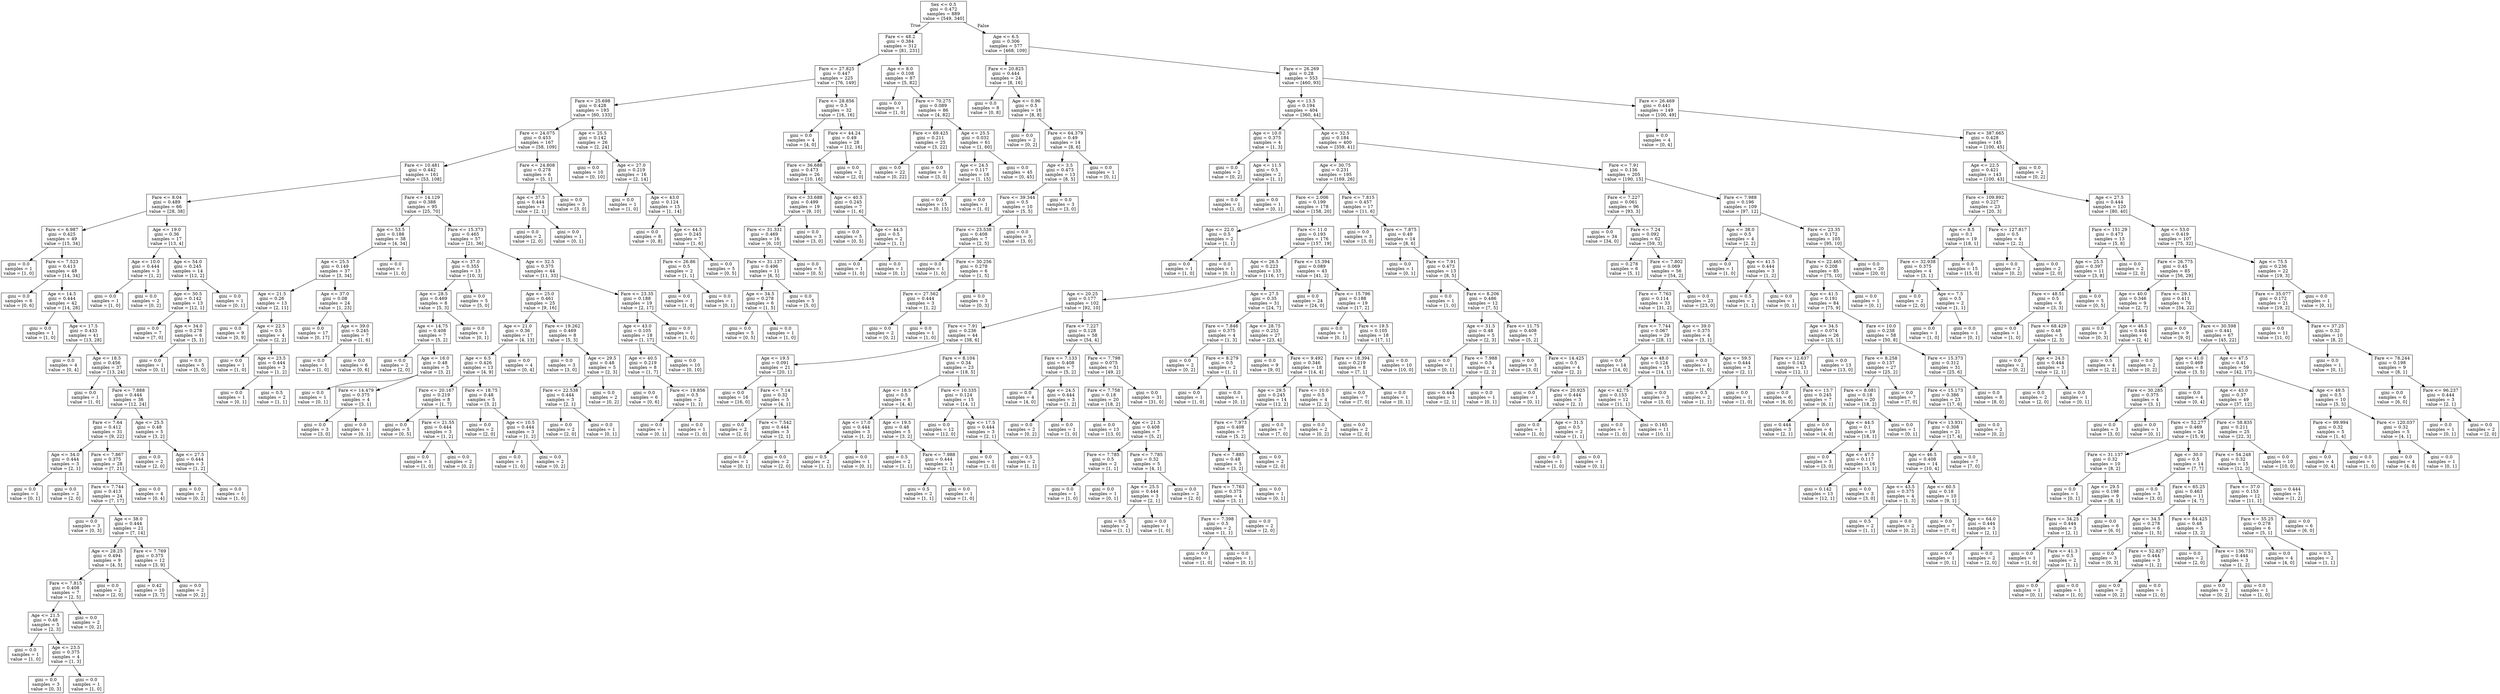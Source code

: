 digraph Tree {
node [shape=box] ;
0 [label="Sex <= 0.5\ngini = 0.472\nsamples = 889\nvalue = [549, 340]"] ;
1 [label="Fare <= 48.2\ngini = 0.384\nsamples = 312\nvalue = [81, 231]"] ;
0 -> 1 [labeldistance=2.5, labelangle=45, headlabel="True"] ;
2 [label="Fare <= 27.825\ngini = 0.447\nsamples = 225\nvalue = [76, 149]"] ;
1 -> 2 ;
3 [label="Fare <= 25.698\ngini = 0.428\nsamples = 193\nvalue = [60, 133]"] ;
2 -> 3 ;
4 [label="Fare <= 24.075\ngini = 0.453\nsamples = 167\nvalue = [58, 109]"] ;
3 -> 4 ;
5 [label="Fare <= 10.481\ngini = 0.442\nsamples = 161\nvalue = [53, 108]"] ;
4 -> 5 ;
6 [label="Fare <= 8.04\ngini = 0.489\nsamples = 66\nvalue = [28, 38]"] ;
5 -> 6 ;
7 [label="Fare <= 6.987\ngini = 0.425\nsamples = 49\nvalue = [15, 34]"] ;
6 -> 7 ;
8 [label="gini = 0.0\nsamples = 1\nvalue = [1, 0]"] ;
7 -> 8 ;
9 [label="Fare <= 7.523\ngini = 0.413\nsamples = 48\nvalue = [14, 34]"] ;
7 -> 9 ;
10 [label="gini = 0.0\nsamples = 6\nvalue = [0, 6]"] ;
9 -> 10 ;
11 [label="Age <= 14.5\ngini = 0.444\nsamples = 42\nvalue = [14, 28]"] ;
9 -> 11 ;
12 [label="gini = 0.0\nsamples = 1\nvalue = [1, 0]"] ;
11 -> 12 ;
13 [label="Age <= 17.5\ngini = 0.433\nsamples = 41\nvalue = [13, 28]"] ;
11 -> 13 ;
14 [label="gini = 0.0\nsamples = 4\nvalue = [0, 4]"] ;
13 -> 14 ;
15 [label="Age <= 18.5\ngini = 0.456\nsamples = 37\nvalue = [13, 24]"] ;
13 -> 15 ;
16 [label="gini = 0.0\nsamples = 1\nvalue = [1, 0]"] ;
15 -> 16 ;
17 [label="Fare <= 7.888\ngini = 0.444\nsamples = 36\nvalue = [12, 24]"] ;
15 -> 17 ;
18 [label="Fare <= 7.64\ngini = 0.412\nsamples = 31\nvalue = [9, 22]"] ;
17 -> 18 ;
19 [label="Age <= 34.0\ngini = 0.444\nsamples = 3\nvalue = [2, 1]"] ;
18 -> 19 ;
20 [label="gini = 0.0\nsamples = 1\nvalue = [0, 1]"] ;
19 -> 20 ;
21 [label="gini = 0.0\nsamples = 2\nvalue = [2, 0]"] ;
19 -> 21 ;
22 [label="Fare <= 7.867\ngini = 0.375\nsamples = 28\nvalue = [7, 21]"] ;
18 -> 22 ;
23 [label="Fare <= 7.744\ngini = 0.413\nsamples = 24\nvalue = [7, 17]"] ;
22 -> 23 ;
24 [label="gini = 0.0\nsamples = 3\nvalue = [0, 3]"] ;
23 -> 24 ;
25 [label="Age <= 38.0\ngini = 0.444\nsamples = 21\nvalue = [7, 14]"] ;
23 -> 25 ;
26 [label="Age <= 28.25\ngini = 0.494\nsamples = 9\nvalue = [4, 5]"] ;
25 -> 26 ;
27 [label="Fare <= 7.815\ngini = 0.408\nsamples = 7\nvalue = [2, 5]"] ;
26 -> 27 ;
28 [label="Age <= 21.5\ngini = 0.48\nsamples = 5\nvalue = [2, 3]"] ;
27 -> 28 ;
29 [label="gini = 0.0\nsamples = 1\nvalue = [1, 0]"] ;
28 -> 29 ;
30 [label="Age <= 23.5\ngini = 0.375\nsamples = 4\nvalue = [1, 3]"] ;
28 -> 30 ;
31 [label="gini = 0.0\nsamples = 3\nvalue = [0, 3]"] ;
30 -> 31 ;
32 [label="gini = 0.0\nsamples = 1\nvalue = [1, 0]"] ;
30 -> 32 ;
33 [label="gini = 0.0\nsamples = 2\nvalue = [0, 2]"] ;
27 -> 33 ;
34 [label="gini = 0.0\nsamples = 2\nvalue = [2, 0]"] ;
26 -> 34 ;
35 [label="Fare <= 7.769\ngini = 0.375\nsamples = 12\nvalue = [3, 9]"] ;
25 -> 35 ;
36 [label="gini = 0.42\nsamples = 10\nvalue = [3, 7]"] ;
35 -> 36 ;
37 [label="gini = 0.0\nsamples = 2\nvalue = [0, 2]"] ;
35 -> 37 ;
38 [label="gini = 0.0\nsamples = 4\nvalue = [0, 4]"] ;
22 -> 38 ;
39 [label="Age <= 25.5\ngini = 0.48\nsamples = 5\nvalue = [3, 2]"] ;
17 -> 39 ;
40 [label="gini = 0.0\nsamples = 2\nvalue = [2, 0]"] ;
39 -> 40 ;
41 [label="Age <= 27.5\ngini = 0.444\nsamples = 3\nvalue = [1, 2]"] ;
39 -> 41 ;
42 [label="gini = 0.0\nsamples = 2\nvalue = [0, 2]"] ;
41 -> 42 ;
43 [label="gini = 0.0\nsamples = 1\nvalue = [1, 0]"] ;
41 -> 43 ;
44 [label="Age <= 19.0\ngini = 0.36\nsamples = 17\nvalue = [13, 4]"] ;
6 -> 44 ;
45 [label="Age <= 10.0\ngini = 0.444\nsamples = 3\nvalue = [1, 2]"] ;
44 -> 45 ;
46 [label="gini = 0.0\nsamples = 1\nvalue = [1, 0]"] ;
45 -> 46 ;
47 [label="gini = 0.0\nsamples = 2\nvalue = [0, 2]"] ;
45 -> 47 ;
48 [label="Age <= 54.0\ngini = 0.245\nsamples = 14\nvalue = [12, 2]"] ;
44 -> 48 ;
49 [label="Age <= 30.5\ngini = 0.142\nsamples = 13\nvalue = [12, 1]"] ;
48 -> 49 ;
50 [label="gini = 0.0\nsamples = 7\nvalue = [7, 0]"] ;
49 -> 50 ;
51 [label="Age <= 34.0\ngini = 0.278\nsamples = 6\nvalue = [5, 1]"] ;
49 -> 51 ;
52 [label="gini = 0.0\nsamples = 1\nvalue = [0, 1]"] ;
51 -> 52 ;
53 [label="gini = 0.0\nsamples = 5\nvalue = [5, 0]"] ;
51 -> 53 ;
54 [label="gini = 0.0\nsamples = 1\nvalue = [0, 1]"] ;
48 -> 54 ;
55 [label="Fare <= 14.129\ngini = 0.388\nsamples = 95\nvalue = [25, 70]"] ;
5 -> 55 ;
56 [label="Age <= 53.5\ngini = 0.188\nsamples = 38\nvalue = [4, 34]"] ;
55 -> 56 ;
57 [label="Age <= 25.5\ngini = 0.149\nsamples = 37\nvalue = [3, 34]"] ;
56 -> 57 ;
58 [label="Age <= 21.5\ngini = 0.26\nsamples = 13\nvalue = [2, 11]"] ;
57 -> 58 ;
59 [label="gini = 0.0\nsamples = 9\nvalue = [0, 9]"] ;
58 -> 59 ;
60 [label="Age <= 22.5\ngini = 0.5\nsamples = 4\nvalue = [2, 2]"] ;
58 -> 60 ;
61 [label="gini = 0.0\nsamples = 1\nvalue = [1, 0]"] ;
60 -> 61 ;
62 [label="Age <= 23.5\ngini = 0.444\nsamples = 3\nvalue = [1, 2]"] ;
60 -> 62 ;
63 [label="gini = 0.0\nsamples = 1\nvalue = [0, 1]"] ;
62 -> 63 ;
64 [label="gini = 0.5\nsamples = 2\nvalue = [1, 1]"] ;
62 -> 64 ;
65 [label="Age <= 37.0\ngini = 0.08\nsamples = 24\nvalue = [1, 23]"] ;
57 -> 65 ;
66 [label="gini = 0.0\nsamples = 17\nvalue = [0, 17]"] ;
65 -> 66 ;
67 [label="Age <= 39.0\ngini = 0.245\nsamples = 7\nvalue = [1, 6]"] ;
65 -> 67 ;
68 [label="gini = 0.0\nsamples = 1\nvalue = [1, 0]"] ;
67 -> 68 ;
69 [label="gini = 0.0\nsamples = 6\nvalue = [0, 6]"] ;
67 -> 69 ;
70 [label="gini = 0.0\nsamples = 1\nvalue = [1, 0]"] ;
56 -> 70 ;
71 [label="Fare <= 15.373\ngini = 0.465\nsamples = 57\nvalue = [21, 36]"] ;
55 -> 71 ;
72 [label="Age <= 37.0\ngini = 0.355\nsamples = 13\nvalue = [10, 3]"] ;
71 -> 72 ;
73 [label="Age <= 28.5\ngini = 0.469\nsamples = 8\nvalue = [5, 3]"] ;
72 -> 73 ;
74 [label="Age <= 14.75\ngini = 0.408\nsamples = 7\nvalue = [5, 2]"] ;
73 -> 74 ;
75 [label="gini = 0.0\nsamples = 2\nvalue = [2, 0]"] ;
74 -> 75 ;
76 [label="Age <= 16.0\ngini = 0.48\nsamples = 5\nvalue = [3, 2]"] ;
74 -> 76 ;
77 [label="gini = 0.0\nsamples = 1\nvalue = [0, 1]"] ;
76 -> 77 ;
78 [label="Fare <= 14.479\ngini = 0.375\nsamples = 4\nvalue = [3, 1]"] ;
76 -> 78 ;
79 [label="gini = 0.0\nsamples = 3\nvalue = [3, 0]"] ;
78 -> 79 ;
80 [label="gini = 0.0\nsamples = 1\nvalue = [0, 1]"] ;
78 -> 80 ;
81 [label="gini = 0.0\nsamples = 1\nvalue = [0, 1]"] ;
73 -> 81 ;
82 [label="gini = 0.0\nsamples = 5\nvalue = [5, 0]"] ;
72 -> 82 ;
83 [label="Age <= 32.5\ngini = 0.375\nsamples = 44\nvalue = [11, 33]"] ;
71 -> 83 ;
84 [label="Age <= 25.0\ngini = 0.461\nsamples = 25\nvalue = [9, 16]"] ;
83 -> 84 ;
85 [label="Age <= 21.0\ngini = 0.36\nsamples = 17\nvalue = [4, 13]"] ;
84 -> 85 ;
86 [label="Age <= 6.5\ngini = 0.426\nsamples = 13\nvalue = [4, 9]"] ;
85 -> 86 ;
87 [label="Fare <= 20.167\ngini = 0.219\nsamples = 8\nvalue = [1, 7]"] ;
86 -> 87 ;
88 [label="gini = 0.0\nsamples = 5\nvalue = [0, 5]"] ;
87 -> 88 ;
89 [label="Fare <= 21.55\ngini = 0.444\nsamples = 3\nvalue = [1, 2]"] ;
87 -> 89 ;
90 [label="gini = 0.0\nsamples = 1\nvalue = [1, 0]"] ;
89 -> 90 ;
91 [label="gini = 0.0\nsamples = 2\nvalue = [0, 2]"] ;
89 -> 91 ;
92 [label="Fare <= 18.75\ngini = 0.48\nsamples = 5\nvalue = [3, 2]"] ;
86 -> 92 ;
93 [label="gini = 0.0\nsamples = 2\nvalue = [2, 0]"] ;
92 -> 93 ;
94 [label="Age <= 10.5\ngini = 0.444\nsamples = 3\nvalue = [1, 2]"] ;
92 -> 94 ;
95 [label="gini = 0.0\nsamples = 1\nvalue = [1, 0]"] ;
94 -> 95 ;
96 [label="gini = 0.0\nsamples = 2\nvalue = [0, 2]"] ;
94 -> 96 ;
97 [label="gini = 0.0\nsamples = 4\nvalue = [0, 4]"] ;
85 -> 97 ;
98 [label="Fare <= 19.262\ngini = 0.469\nsamples = 8\nvalue = [5, 3]"] ;
84 -> 98 ;
99 [label="gini = 0.0\nsamples = 3\nvalue = [3, 0]"] ;
98 -> 99 ;
100 [label="Age <= 29.5\ngini = 0.48\nsamples = 5\nvalue = [2, 3]"] ;
98 -> 100 ;
101 [label="Fare <= 22.538\ngini = 0.444\nsamples = 3\nvalue = [2, 1]"] ;
100 -> 101 ;
102 [label="gini = 0.0\nsamples = 2\nvalue = [2, 0]"] ;
101 -> 102 ;
103 [label="gini = 0.0\nsamples = 1\nvalue = [0, 1]"] ;
101 -> 103 ;
104 [label="gini = 0.0\nsamples = 2\nvalue = [0, 2]"] ;
100 -> 104 ;
105 [label="Fare <= 23.35\ngini = 0.188\nsamples = 19\nvalue = [2, 17]"] ;
83 -> 105 ;
106 [label="Age <= 43.0\ngini = 0.105\nsamples = 18\nvalue = [1, 17]"] ;
105 -> 106 ;
107 [label="Age <= 40.5\ngini = 0.219\nsamples = 8\nvalue = [1, 7]"] ;
106 -> 107 ;
108 [label="gini = 0.0\nsamples = 6\nvalue = [0, 6]"] ;
107 -> 108 ;
109 [label="Fare <= 19.856\ngini = 0.5\nsamples = 2\nvalue = [1, 1]"] ;
107 -> 109 ;
110 [label="gini = 0.0\nsamples = 1\nvalue = [0, 1]"] ;
109 -> 110 ;
111 [label="gini = 0.0\nsamples = 1\nvalue = [1, 0]"] ;
109 -> 111 ;
112 [label="gini = 0.0\nsamples = 10\nvalue = [0, 10]"] ;
106 -> 112 ;
113 [label="gini = 0.0\nsamples = 1\nvalue = [1, 0]"] ;
105 -> 113 ;
114 [label="Fare <= 24.808\ngini = 0.278\nsamples = 6\nvalue = [5, 1]"] ;
4 -> 114 ;
115 [label="Age <= 37.5\ngini = 0.444\nsamples = 3\nvalue = [2, 1]"] ;
114 -> 115 ;
116 [label="gini = 0.0\nsamples = 2\nvalue = [2, 0]"] ;
115 -> 116 ;
117 [label="gini = 0.0\nsamples = 1\nvalue = [0, 1]"] ;
115 -> 117 ;
118 [label="gini = 0.0\nsamples = 3\nvalue = [3, 0]"] ;
114 -> 118 ;
119 [label="Age <= 25.5\ngini = 0.142\nsamples = 26\nvalue = [2, 24]"] ;
3 -> 119 ;
120 [label="gini = 0.0\nsamples = 10\nvalue = [0, 10]"] ;
119 -> 120 ;
121 [label="Age <= 27.0\ngini = 0.219\nsamples = 16\nvalue = [2, 14]"] ;
119 -> 121 ;
122 [label="gini = 0.0\nsamples = 1\nvalue = [1, 0]"] ;
121 -> 122 ;
123 [label="Age <= 43.0\ngini = 0.124\nsamples = 15\nvalue = [1, 14]"] ;
121 -> 123 ;
124 [label="gini = 0.0\nsamples = 8\nvalue = [0, 8]"] ;
123 -> 124 ;
125 [label="Age <= 44.5\ngini = 0.245\nsamples = 7\nvalue = [1, 6]"] ;
123 -> 125 ;
126 [label="Fare <= 26.86\ngini = 0.5\nsamples = 2\nvalue = [1, 1]"] ;
125 -> 126 ;
127 [label="gini = 0.0\nsamples = 1\nvalue = [1, 0]"] ;
126 -> 127 ;
128 [label="gini = 0.0\nsamples = 1\nvalue = [0, 1]"] ;
126 -> 128 ;
129 [label="gini = 0.0\nsamples = 5\nvalue = [0, 5]"] ;
125 -> 129 ;
130 [label="Fare <= 28.856\ngini = 0.5\nsamples = 32\nvalue = [16, 16]"] ;
2 -> 130 ;
131 [label="gini = 0.0\nsamples = 4\nvalue = [4, 0]"] ;
130 -> 131 ;
132 [label="Fare <= 44.24\ngini = 0.49\nsamples = 28\nvalue = [12, 16]"] ;
130 -> 132 ;
133 [label="Fare <= 36.688\ngini = 0.473\nsamples = 26\nvalue = [10, 16]"] ;
132 -> 133 ;
134 [label="Fare <= 33.688\ngini = 0.499\nsamples = 19\nvalue = [9, 10]"] ;
133 -> 134 ;
135 [label="Fare <= 31.331\ngini = 0.469\nsamples = 16\nvalue = [6, 10]"] ;
134 -> 135 ;
136 [label="Fare <= 31.137\ngini = 0.496\nsamples = 11\nvalue = [6, 5]"] ;
135 -> 136 ;
137 [label="Age <= 34.5\ngini = 0.278\nsamples = 6\nvalue = [1, 5]"] ;
136 -> 137 ;
138 [label="gini = 0.0\nsamples = 5\nvalue = [0, 5]"] ;
137 -> 138 ;
139 [label="gini = 0.0\nsamples = 1\nvalue = [1, 0]"] ;
137 -> 139 ;
140 [label="gini = 0.0\nsamples = 5\nvalue = [5, 0]"] ;
136 -> 140 ;
141 [label="gini = 0.0\nsamples = 5\nvalue = [0, 5]"] ;
135 -> 141 ;
142 [label="gini = 0.0\nsamples = 3\nvalue = [3, 0]"] ;
134 -> 142 ;
143 [label="Age <= 40.5\ngini = 0.245\nsamples = 7\nvalue = [1, 6]"] ;
133 -> 143 ;
144 [label="gini = 0.0\nsamples = 5\nvalue = [0, 5]"] ;
143 -> 144 ;
145 [label="Age <= 44.5\ngini = 0.5\nsamples = 2\nvalue = [1, 1]"] ;
143 -> 145 ;
146 [label="gini = 0.0\nsamples = 1\nvalue = [1, 0]"] ;
145 -> 146 ;
147 [label="gini = 0.0\nsamples = 1\nvalue = [0, 1]"] ;
145 -> 147 ;
148 [label="gini = 0.0\nsamples = 2\nvalue = [2, 0]"] ;
132 -> 148 ;
149 [label="Age <= 8.0\ngini = 0.108\nsamples = 87\nvalue = [5, 82]"] ;
1 -> 149 ;
150 [label="gini = 0.0\nsamples = 1\nvalue = [1, 0]"] ;
149 -> 150 ;
151 [label="Fare <= 70.275\ngini = 0.089\nsamples = 86\nvalue = [4, 82]"] ;
149 -> 151 ;
152 [label="Fare <= 69.425\ngini = 0.211\nsamples = 25\nvalue = [3, 22]"] ;
151 -> 152 ;
153 [label="gini = 0.0\nsamples = 22\nvalue = [0, 22]"] ;
152 -> 153 ;
154 [label="gini = 0.0\nsamples = 3\nvalue = [3, 0]"] ;
152 -> 154 ;
155 [label="Age <= 25.5\ngini = 0.032\nsamples = 61\nvalue = [1, 60]"] ;
151 -> 155 ;
156 [label="Age <= 24.5\ngini = 0.117\nsamples = 16\nvalue = [1, 15]"] ;
155 -> 156 ;
157 [label="gini = 0.0\nsamples = 15\nvalue = [0, 15]"] ;
156 -> 157 ;
158 [label="gini = 0.0\nsamples = 1\nvalue = [1, 0]"] ;
156 -> 158 ;
159 [label="gini = 0.0\nsamples = 45\nvalue = [0, 45]"] ;
155 -> 159 ;
160 [label="Age <= 6.5\ngini = 0.306\nsamples = 577\nvalue = [468, 109]"] ;
0 -> 160 [labeldistance=2.5, labelangle=-45, headlabel="False"] ;
161 [label="Fare <= 20.825\ngini = 0.444\nsamples = 24\nvalue = [8, 16]"] ;
160 -> 161 ;
162 [label="gini = 0.0\nsamples = 8\nvalue = [0, 8]"] ;
161 -> 162 ;
163 [label="Age <= 0.96\ngini = 0.5\nsamples = 16\nvalue = [8, 8]"] ;
161 -> 163 ;
164 [label="gini = 0.0\nsamples = 2\nvalue = [0, 2]"] ;
163 -> 164 ;
165 [label="Fare <= 64.379\ngini = 0.49\nsamples = 14\nvalue = [8, 6]"] ;
163 -> 165 ;
166 [label="Age <= 3.5\ngini = 0.473\nsamples = 13\nvalue = [8, 5]"] ;
165 -> 166 ;
167 [label="Fare <= 39.344\ngini = 0.5\nsamples = 10\nvalue = [5, 5]"] ;
166 -> 167 ;
168 [label="Fare <= 23.538\ngini = 0.408\nsamples = 7\nvalue = [2, 5]"] ;
167 -> 168 ;
169 [label="gini = 0.0\nsamples = 1\nvalue = [1, 0]"] ;
168 -> 169 ;
170 [label="Fare <= 30.256\ngini = 0.278\nsamples = 6\nvalue = [1, 5]"] ;
168 -> 170 ;
171 [label="Fare <= 27.562\ngini = 0.444\nsamples = 3\nvalue = [1, 2]"] ;
170 -> 171 ;
172 [label="gini = 0.0\nsamples = 2\nvalue = [0, 2]"] ;
171 -> 172 ;
173 [label="gini = 0.0\nsamples = 1\nvalue = [1, 0]"] ;
171 -> 173 ;
174 [label="gini = 0.0\nsamples = 3\nvalue = [0, 3]"] ;
170 -> 174 ;
175 [label="gini = 0.0\nsamples = 3\nvalue = [3, 0]"] ;
167 -> 175 ;
176 [label="gini = 0.0\nsamples = 3\nvalue = [3, 0]"] ;
166 -> 176 ;
177 [label="gini = 0.0\nsamples = 1\nvalue = [0, 1]"] ;
165 -> 177 ;
178 [label="Fare <= 26.269\ngini = 0.28\nsamples = 553\nvalue = [460, 93]"] ;
160 -> 178 ;
179 [label="Age <= 13.5\ngini = 0.194\nsamples = 404\nvalue = [360, 44]"] ;
178 -> 179 ;
180 [label="Age <= 10.0\ngini = 0.375\nsamples = 4\nvalue = [1, 3]"] ;
179 -> 180 ;
181 [label="gini = 0.0\nsamples = 2\nvalue = [0, 2]"] ;
180 -> 181 ;
182 [label="Age <= 11.5\ngini = 0.5\nsamples = 2\nvalue = [1, 1]"] ;
180 -> 182 ;
183 [label="gini = 0.0\nsamples = 1\nvalue = [1, 0]"] ;
182 -> 183 ;
184 [label="gini = 0.0\nsamples = 1\nvalue = [0, 1]"] ;
182 -> 184 ;
185 [label="Age <= 32.5\ngini = 0.184\nsamples = 400\nvalue = [359, 41]"] ;
179 -> 185 ;
186 [label="Age <= 30.75\ngini = 0.231\nsamples = 195\nvalue = [169, 26]"] ;
185 -> 186 ;
187 [label="Fare <= 2.006\ngini = 0.199\nsamples = 178\nvalue = [158, 20]"] ;
186 -> 187 ;
188 [label="Age <= 22.0\ngini = 0.5\nsamples = 2\nvalue = [1, 1]"] ;
187 -> 188 ;
189 [label="gini = 0.0\nsamples = 1\nvalue = [1, 0]"] ;
188 -> 189 ;
190 [label="gini = 0.0\nsamples = 1\nvalue = [0, 1]"] ;
188 -> 190 ;
191 [label="Fare <= 11.0\ngini = 0.193\nsamples = 176\nvalue = [157, 19]"] ;
187 -> 191 ;
192 [label="Age <= 26.5\ngini = 0.223\nsamples = 133\nvalue = [116, 17]"] ;
191 -> 192 ;
193 [label="Age <= 20.25\ngini = 0.177\nsamples = 102\nvalue = [92, 10]"] ;
192 -> 193 ;
194 [label="Fare <= 7.91\ngini = 0.236\nsamples = 44\nvalue = [38, 6]"] ;
193 -> 194 ;
195 [label="Age <= 19.5\ngini = 0.091\nsamples = 21\nvalue = [20, 1]"] ;
194 -> 195 ;
196 [label="gini = 0.0\nsamples = 16\nvalue = [16, 0]"] ;
195 -> 196 ;
197 [label="Fare <= 7.14\ngini = 0.32\nsamples = 5\nvalue = [4, 1]"] ;
195 -> 197 ;
198 [label="gini = 0.0\nsamples = 2\nvalue = [2, 0]"] ;
197 -> 198 ;
199 [label="Fare <= 7.542\ngini = 0.444\nsamples = 3\nvalue = [2, 1]"] ;
197 -> 199 ;
200 [label="gini = 0.0\nsamples = 1\nvalue = [0, 1]"] ;
199 -> 200 ;
201 [label="gini = 0.0\nsamples = 2\nvalue = [2, 0]"] ;
199 -> 201 ;
202 [label="Fare <= 8.104\ngini = 0.34\nsamples = 23\nvalue = [18, 5]"] ;
194 -> 202 ;
203 [label="Age <= 18.5\ngini = 0.5\nsamples = 8\nvalue = [4, 4]"] ;
202 -> 203 ;
204 [label="Age <= 17.0\ngini = 0.444\nsamples = 3\nvalue = [1, 2]"] ;
203 -> 204 ;
205 [label="gini = 0.5\nsamples = 2\nvalue = [1, 1]"] ;
204 -> 205 ;
206 [label="gini = 0.0\nsamples = 1\nvalue = [0, 1]"] ;
204 -> 206 ;
207 [label="Age <= 19.5\ngini = 0.48\nsamples = 5\nvalue = [3, 2]"] ;
203 -> 207 ;
208 [label="gini = 0.5\nsamples = 2\nvalue = [1, 1]"] ;
207 -> 208 ;
209 [label="Fare <= 7.988\ngini = 0.444\nsamples = 3\nvalue = [2, 1]"] ;
207 -> 209 ;
210 [label="gini = 0.5\nsamples = 2\nvalue = [1, 1]"] ;
209 -> 210 ;
211 [label="gini = 0.0\nsamples = 1\nvalue = [1, 0]"] ;
209 -> 211 ;
212 [label="Fare <= 10.335\ngini = 0.124\nsamples = 15\nvalue = [14, 1]"] ;
202 -> 212 ;
213 [label="gini = 0.0\nsamples = 12\nvalue = [12, 0]"] ;
212 -> 213 ;
214 [label="Age <= 17.5\ngini = 0.444\nsamples = 3\nvalue = [2, 1]"] ;
212 -> 214 ;
215 [label="gini = 0.0\nsamples = 1\nvalue = [1, 0]"] ;
214 -> 215 ;
216 [label="gini = 0.5\nsamples = 2\nvalue = [1, 1]"] ;
214 -> 216 ;
217 [label="Fare <= 7.227\ngini = 0.128\nsamples = 58\nvalue = [54, 4]"] ;
193 -> 217 ;
218 [label="Fare <= 7.133\ngini = 0.408\nsamples = 7\nvalue = [5, 2]"] ;
217 -> 218 ;
219 [label="gini = 0.0\nsamples = 4\nvalue = [4, 0]"] ;
218 -> 219 ;
220 [label="Age <= 24.5\ngini = 0.444\nsamples = 3\nvalue = [1, 2]"] ;
218 -> 220 ;
221 [label="gini = 0.0\nsamples = 2\nvalue = [0, 2]"] ;
220 -> 221 ;
222 [label="gini = 0.0\nsamples = 1\nvalue = [1, 0]"] ;
220 -> 222 ;
223 [label="Fare <= 7.798\ngini = 0.075\nsamples = 51\nvalue = [49, 2]"] ;
217 -> 223 ;
224 [label="Fare <= 7.758\ngini = 0.18\nsamples = 20\nvalue = [18, 2]"] ;
223 -> 224 ;
225 [label="gini = 0.0\nsamples = 13\nvalue = [13, 0]"] ;
224 -> 225 ;
226 [label="Age <= 21.5\ngini = 0.408\nsamples = 7\nvalue = [5, 2]"] ;
224 -> 226 ;
227 [label="Fare <= 7.785\ngini = 0.5\nsamples = 2\nvalue = [1, 1]"] ;
226 -> 227 ;
228 [label="gini = 0.0\nsamples = 1\nvalue = [1, 0]"] ;
227 -> 228 ;
229 [label="gini = 0.0\nsamples = 1\nvalue = [0, 1]"] ;
227 -> 229 ;
230 [label="Fare <= 7.785\ngini = 0.32\nsamples = 5\nvalue = [4, 1]"] ;
226 -> 230 ;
231 [label="Age <= 25.5\ngini = 0.444\nsamples = 3\nvalue = [2, 1]"] ;
230 -> 231 ;
232 [label="gini = 0.5\nsamples = 2\nvalue = [1, 1]"] ;
231 -> 232 ;
233 [label="gini = 0.0\nsamples = 1\nvalue = [1, 0]"] ;
231 -> 233 ;
234 [label="gini = 0.0\nsamples = 2\nvalue = [2, 0]"] ;
230 -> 234 ;
235 [label="gini = 0.0\nsamples = 31\nvalue = [31, 0]"] ;
223 -> 235 ;
236 [label="Age <= 27.5\ngini = 0.35\nsamples = 31\nvalue = [24, 7]"] ;
192 -> 236 ;
237 [label="Fare <= 7.846\ngini = 0.375\nsamples = 4\nvalue = [1, 3]"] ;
236 -> 237 ;
238 [label="gini = 0.0\nsamples = 2\nvalue = [0, 2]"] ;
237 -> 238 ;
239 [label="Fare <= 8.279\ngini = 0.5\nsamples = 2\nvalue = [1, 1]"] ;
237 -> 239 ;
240 [label="gini = 0.0\nsamples = 1\nvalue = [1, 0]"] ;
239 -> 240 ;
241 [label="gini = 0.0\nsamples = 1\nvalue = [0, 1]"] ;
239 -> 241 ;
242 [label="Age <= 28.75\ngini = 0.252\nsamples = 27\nvalue = [23, 4]"] ;
236 -> 242 ;
243 [label="gini = 0.0\nsamples = 9\nvalue = [9, 0]"] ;
242 -> 243 ;
244 [label="Fare <= 9.492\ngini = 0.346\nsamples = 18\nvalue = [14, 4]"] ;
242 -> 244 ;
245 [label="Age <= 29.5\ngini = 0.245\nsamples = 14\nvalue = [12, 2]"] ;
244 -> 245 ;
246 [label="Fare <= 7.973\ngini = 0.408\nsamples = 7\nvalue = [5, 2]"] ;
245 -> 246 ;
247 [label="Fare <= 7.885\ngini = 0.48\nsamples = 5\nvalue = [3, 2]"] ;
246 -> 247 ;
248 [label="Fare <= 7.763\ngini = 0.375\nsamples = 4\nvalue = [3, 1]"] ;
247 -> 248 ;
249 [label="Fare <= 7.398\ngini = 0.5\nsamples = 2\nvalue = [1, 1]"] ;
248 -> 249 ;
250 [label="gini = 0.0\nsamples = 1\nvalue = [1, 0]"] ;
249 -> 250 ;
251 [label="gini = 0.0\nsamples = 1\nvalue = [0, 1]"] ;
249 -> 251 ;
252 [label="gini = 0.0\nsamples = 2\nvalue = [2, 0]"] ;
248 -> 252 ;
253 [label="gini = 0.0\nsamples = 1\nvalue = [0, 1]"] ;
247 -> 253 ;
254 [label="gini = 0.0\nsamples = 2\nvalue = [2, 0]"] ;
246 -> 254 ;
255 [label="gini = 0.0\nsamples = 7\nvalue = [7, 0]"] ;
245 -> 255 ;
256 [label="Fare <= 10.0\ngini = 0.5\nsamples = 4\nvalue = [2, 2]"] ;
244 -> 256 ;
257 [label="gini = 0.0\nsamples = 2\nvalue = [0, 2]"] ;
256 -> 257 ;
258 [label="gini = 0.0\nsamples = 2\nvalue = [2, 0]"] ;
256 -> 258 ;
259 [label="Fare <= 15.394\ngini = 0.089\nsamples = 43\nvalue = [41, 2]"] ;
191 -> 259 ;
260 [label="gini = 0.0\nsamples = 24\nvalue = [24, 0]"] ;
259 -> 260 ;
261 [label="Fare <= 15.796\ngini = 0.188\nsamples = 19\nvalue = [17, 2]"] ;
259 -> 261 ;
262 [label="gini = 0.0\nsamples = 1\nvalue = [0, 1]"] ;
261 -> 262 ;
263 [label="Fare <= 19.5\ngini = 0.105\nsamples = 18\nvalue = [17, 1]"] ;
261 -> 263 ;
264 [label="Fare <= 18.394\ngini = 0.219\nsamples = 8\nvalue = [7, 1]"] ;
263 -> 264 ;
265 [label="gini = 0.0\nsamples = 7\nvalue = [7, 0]"] ;
264 -> 265 ;
266 [label="gini = 0.0\nsamples = 1\nvalue = [0, 1]"] ;
264 -> 266 ;
267 [label="gini = 0.0\nsamples = 10\nvalue = [10, 0]"] ;
263 -> 267 ;
268 [label="Fare <= 7.815\ngini = 0.457\nsamples = 17\nvalue = [11, 6]"] ;
186 -> 268 ;
269 [label="gini = 0.0\nsamples = 3\nvalue = [3, 0]"] ;
268 -> 269 ;
270 [label="Fare <= 7.875\ngini = 0.49\nsamples = 14\nvalue = [8, 6]"] ;
268 -> 270 ;
271 [label="gini = 0.0\nsamples = 1\nvalue = [0, 1]"] ;
270 -> 271 ;
272 [label="Fare <= 7.91\ngini = 0.473\nsamples = 13\nvalue = [8, 5]"] ;
270 -> 272 ;
273 [label="gini = 0.0\nsamples = 1\nvalue = [1, 0]"] ;
272 -> 273 ;
274 [label="Fare <= 8.206\ngini = 0.486\nsamples = 12\nvalue = [7, 5]"] ;
272 -> 274 ;
275 [label="Age <= 31.5\ngini = 0.48\nsamples = 5\nvalue = [2, 3]"] ;
274 -> 275 ;
276 [label="gini = 0.0\nsamples = 1\nvalue = [0, 1]"] ;
275 -> 276 ;
277 [label="Fare <= 7.988\ngini = 0.5\nsamples = 4\nvalue = [2, 2]"] ;
275 -> 277 ;
278 [label="gini = 0.444\nsamples = 3\nvalue = [2, 1]"] ;
277 -> 278 ;
279 [label="gini = 0.0\nsamples = 1\nvalue = [0, 1]"] ;
277 -> 279 ;
280 [label="Fare <= 11.75\ngini = 0.408\nsamples = 7\nvalue = [5, 2]"] ;
274 -> 280 ;
281 [label="gini = 0.0\nsamples = 3\nvalue = [3, 0]"] ;
280 -> 281 ;
282 [label="Fare <= 14.425\ngini = 0.5\nsamples = 4\nvalue = [2, 2]"] ;
280 -> 282 ;
283 [label="gini = 0.0\nsamples = 1\nvalue = [0, 1]"] ;
282 -> 283 ;
284 [label="Fare <= 20.925\ngini = 0.444\nsamples = 3\nvalue = [2, 1]"] ;
282 -> 284 ;
285 [label="gini = 0.0\nsamples = 1\nvalue = [1, 0]"] ;
284 -> 285 ;
286 [label="Age <= 31.5\ngini = 0.5\nsamples = 2\nvalue = [1, 1]"] ;
284 -> 286 ;
287 [label="gini = 0.0\nsamples = 1\nvalue = [1, 0]"] ;
286 -> 287 ;
288 [label="gini = 0.0\nsamples = 1\nvalue = [0, 1]"] ;
286 -> 288 ;
289 [label="Fare <= 7.91\ngini = 0.136\nsamples = 205\nvalue = [190, 15]"] ;
185 -> 289 ;
290 [label="Fare <= 7.227\ngini = 0.061\nsamples = 96\nvalue = [93, 3]"] ;
289 -> 290 ;
291 [label="gini = 0.0\nsamples = 34\nvalue = [34, 0]"] ;
290 -> 291 ;
292 [label="Fare <= 7.24\ngini = 0.092\nsamples = 62\nvalue = [59, 3]"] ;
290 -> 292 ;
293 [label="gini = 0.278\nsamples = 6\nvalue = [5, 1]"] ;
292 -> 293 ;
294 [label="Fare <= 7.802\ngini = 0.069\nsamples = 56\nvalue = [54, 2]"] ;
292 -> 294 ;
295 [label="Fare <= 7.763\ngini = 0.114\nsamples = 33\nvalue = [31, 2]"] ;
294 -> 295 ;
296 [label="Fare <= 7.744\ngini = 0.067\nsamples = 29\nvalue = [28, 1]"] ;
295 -> 296 ;
297 [label="gini = 0.0\nsamples = 14\nvalue = [14, 0]"] ;
296 -> 297 ;
298 [label="Age <= 48.0\ngini = 0.124\nsamples = 15\nvalue = [14, 1]"] ;
296 -> 298 ;
299 [label="Age <= 42.75\ngini = 0.153\nsamples = 12\nvalue = [11, 1]"] ;
298 -> 299 ;
300 [label="gini = 0.0\nsamples = 1\nvalue = [1, 0]"] ;
299 -> 300 ;
301 [label="gini = 0.165\nsamples = 11\nvalue = [10, 1]"] ;
299 -> 301 ;
302 [label="gini = 0.0\nsamples = 3\nvalue = [3, 0]"] ;
298 -> 302 ;
303 [label="Age <= 39.0\ngini = 0.375\nsamples = 4\nvalue = [3, 1]"] ;
295 -> 303 ;
304 [label="gini = 0.0\nsamples = 1\nvalue = [1, 0]"] ;
303 -> 304 ;
305 [label="Age <= 59.5\ngini = 0.444\nsamples = 3\nvalue = [2, 1]"] ;
303 -> 305 ;
306 [label="gini = 0.5\nsamples = 2\nvalue = [1, 1]"] ;
305 -> 306 ;
307 [label="gini = 0.0\nsamples = 1\nvalue = [1, 0]"] ;
305 -> 307 ;
308 [label="gini = 0.0\nsamples = 23\nvalue = [23, 0]"] ;
294 -> 308 ;
309 [label="Fare <= 7.988\ngini = 0.196\nsamples = 109\nvalue = [97, 12]"] ;
289 -> 309 ;
310 [label="Age <= 38.0\ngini = 0.5\nsamples = 4\nvalue = [2, 2]"] ;
309 -> 310 ;
311 [label="gini = 0.0\nsamples = 1\nvalue = [1, 0]"] ;
310 -> 311 ;
312 [label="Age <= 41.5\ngini = 0.444\nsamples = 3\nvalue = [1, 2]"] ;
310 -> 312 ;
313 [label="gini = 0.5\nsamples = 2\nvalue = [1, 1]"] ;
312 -> 313 ;
314 [label="gini = 0.0\nsamples = 1\nvalue = [0, 1]"] ;
312 -> 314 ;
315 [label="Fare <= 23.35\ngini = 0.172\nsamples = 105\nvalue = [95, 10]"] ;
309 -> 315 ;
316 [label="Fare <= 22.465\ngini = 0.208\nsamples = 85\nvalue = [75, 10]"] ;
315 -> 316 ;
317 [label="Age <= 41.5\ngini = 0.191\nsamples = 84\nvalue = [75, 9]"] ;
316 -> 317 ;
318 [label="Age <= 34.5\ngini = 0.074\nsamples = 26\nvalue = [25, 1]"] ;
317 -> 318 ;
319 [label="Fare <= 12.637\ngini = 0.142\nsamples = 13\nvalue = [12, 1]"] ;
318 -> 319 ;
320 [label="gini = 0.0\nsamples = 6\nvalue = [6, 0]"] ;
319 -> 320 ;
321 [label="Fare <= 13.7\ngini = 0.245\nsamples = 7\nvalue = [6, 1]"] ;
319 -> 321 ;
322 [label="gini = 0.444\nsamples = 3\nvalue = [2, 1]"] ;
321 -> 322 ;
323 [label="gini = 0.0\nsamples = 4\nvalue = [4, 0]"] ;
321 -> 323 ;
324 [label="gini = 0.0\nsamples = 13\nvalue = [13, 0]"] ;
318 -> 324 ;
325 [label="Fare <= 10.0\ngini = 0.238\nsamples = 58\nvalue = [50, 8]"] ;
317 -> 325 ;
326 [label="Fare <= 8.258\ngini = 0.137\nsamples = 27\nvalue = [25, 2]"] ;
325 -> 326 ;
327 [label="Fare <= 8.081\ngini = 0.18\nsamples = 20\nvalue = [18, 2]"] ;
326 -> 327 ;
328 [label="Age <= 44.5\ngini = 0.1\nsamples = 19\nvalue = [18, 1]"] ;
327 -> 328 ;
329 [label="gini = 0.0\nsamples = 3\nvalue = [3, 0]"] ;
328 -> 329 ;
330 [label="Age <= 47.5\ngini = 0.117\nsamples = 16\nvalue = [15, 1]"] ;
328 -> 330 ;
331 [label="gini = 0.142\nsamples = 13\nvalue = [12, 1]"] ;
330 -> 331 ;
332 [label="gini = 0.0\nsamples = 3\nvalue = [3, 0]"] ;
330 -> 332 ;
333 [label="gini = 0.0\nsamples = 1\nvalue = [0, 1]"] ;
327 -> 333 ;
334 [label="gini = 0.0\nsamples = 7\nvalue = [7, 0]"] ;
326 -> 334 ;
335 [label="Fare <= 15.373\ngini = 0.312\nsamples = 31\nvalue = [25, 6]"] ;
325 -> 335 ;
336 [label="Fare <= 15.173\ngini = 0.386\nsamples = 23\nvalue = [17, 6]"] ;
335 -> 336 ;
337 [label="Fare <= 13.931\ngini = 0.308\nsamples = 21\nvalue = [17, 4]"] ;
336 -> 337 ;
338 [label="Age <= 46.5\ngini = 0.408\nsamples = 14\nvalue = [10, 4]"] ;
337 -> 338 ;
339 [label="Age <= 43.5\ngini = 0.375\nsamples = 4\nvalue = [1, 3]"] ;
338 -> 339 ;
340 [label="gini = 0.5\nsamples = 2\nvalue = [1, 1]"] ;
339 -> 340 ;
341 [label="gini = 0.0\nsamples = 2\nvalue = [0, 2]"] ;
339 -> 341 ;
342 [label="Age <= 60.5\ngini = 0.18\nsamples = 10\nvalue = [9, 1]"] ;
338 -> 342 ;
343 [label="gini = 0.0\nsamples = 7\nvalue = [7, 0]"] ;
342 -> 343 ;
344 [label="Age <= 64.0\ngini = 0.444\nsamples = 3\nvalue = [2, 1]"] ;
342 -> 344 ;
345 [label="gini = 0.0\nsamples = 1\nvalue = [0, 1]"] ;
344 -> 345 ;
346 [label="gini = 0.0\nsamples = 2\nvalue = [2, 0]"] ;
344 -> 346 ;
347 [label="gini = 0.0\nsamples = 7\nvalue = [7, 0]"] ;
337 -> 347 ;
348 [label="gini = 0.0\nsamples = 2\nvalue = [0, 2]"] ;
336 -> 348 ;
349 [label="gini = 0.0\nsamples = 8\nvalue = [8, 0]"] ;
335 -> 349 ;
350 [label="gini = 0.0\nsamples = 1\nvalue = [0, 1]"] ;
316 -> 350 ;
351 [label="gini = 0.0\nsamples = 20\nvalue = [20, 0]"] ;
315 -> 351 ;
352 [label="Fare <= 26.469\ngini = 0.441\nsamples = 149\nvalue = [100, 49]"] ;
178 -> 352 ;
353 [label="gini = 0.0\nsamples = 4\nvalue = [0, 4]"] ;
352 -> 353 ;
354 [label="Fare <= 387.665\ngini = 0.428\nsamples = 145\nvalue = [100, 45]"] ;
352 -> 354 ;
355 [label="Age <= 22.5\ngini = 0.421\nsamples = 143\nvalue = [100, 43]"] ;
354 -> 355 ;
356 [label="Fare <= 109.892\ngini = 0.227\nsamples = 23\nvalue = [20, 3]"] ;
355 -> 356 ;
357 [label="Age <= 8.5\ngini = 0.1\nsamples = 19\nvalue = [18, 1]"] ;
356 -> 357 ;
358 [label="Fare <= 32.938\ngini = 0.375\nsamples = 4\nvalue = [3, 1]"] ;
357 -> 358 ;
359 [label="gini = 0.0\nsamples = 2\nvalue = [2, 0]"] ;
358 -> 359 ;
360 [label="Age <= 7.5\ngini = 0.5\nsamples = 2\nvalue = [1, 1]"] ;
358 -> 360 ;
361 [label="gini = 0.0\nsamples = 1\nvalue = [1, 0]"] ;
360 -> 361 ;
362 [label="gini = 0.0\nsamples = 1\nvalue = [0, 1]"] ;
360 -> 362 ;
363 [label="gini = 0.0\nsamples = 15\nvalue = [15, 0]"] ;
357 -> 363 ;
364 [label="Fare <= 127.817\ngini = 0.5\nsamples = 4\nvalue = [2, 2]"] ;
356 -> 364 ;
365 [label="gini = 0.0\nsamples = 2\nvalue = [0, 2]"] ;
364 -> 365 ;
366 [label="gini = 0.0\nsamples = 2\nvalue = [2, 0]"] ;
364 -> 366 ;
367 [label="Age <= 27.5\ngini = 0.444\nsamples = 120\nvalue = [80, 40]"] ;
355 -> 367 ;
368 [label="Fare <= 151.29\ngini = 0.473\nsamples = 13\nvalue = [5, 8]"] ;
367 -> 368 ;
369 [label="Age <= 25.5\ngini = 0.397\nsamples = 11\nvalue = [3, 8]"] ;
368 -> 369 ;
370 [label="Fare <= 48.51\ngini = 0.5\nsamples = 6\nvalue = [3, 3]"] ;
369 -> 370 ;
371 [label="gini = 0.0\nsamples = 1\nvalue = [1, 0]"] ;
370 -> 371 ;
372 [label="Fare <= 68.429\ngini = 0.48\nsamples = 5\nvalue = [2, 3]"] ;
370 -> 372 ;
373 [label="gini = 0.0\nsamples = 2\nvalue = [0, 2]"] ;
372 -> 373 ;
374 [label="Age <= 24.5\ngini = 0.444\nsamples = 3\nvalue = [2, 1]"] ;
372 -> 374 ;
375 [label="gini = 0.0\nsamples = 2\nvalue = [2, 0]"] ;
374 -> 375 ;
376 [label="gini = 0.0\nsamples = 1\nvalue = [0, 1]"] ;
374 -> 376 ;
377 [label="gini = 0.0\nsamples = 5\nvalue = [0, 5]"] ;
369 -> 377 ;
378 [label="gini = 0.0\nsamples = 2\nvalue = [2, 0]"] ;
368 -> 378 ;
379 [label="Age <= 53.0\ngini = 0.419\nsamples = 107\nvalue = [75, 32]"] ;
367 -> 379 ;
380 [label="Fare <= 26.775\ngini = 0.45\nsamples = 85\nvalue = [56, 29]"] ;
379 -> 380 ;
381 [label="Age <= 40.0\ngini = 0.346\nsamples = 9\nvalue = [2, 7]"] ;
380 -> 381 ;
382 [label="gini = 0.0\nsamples = 3\nvalue = [0, 3]"] ;
381 -> 382 ;
383 [label="Age <= 46.5\ngini = 0.444\nsamples = 6\nvalue = [2, 4]"] ;
381 -> 383 ;
384 [label="gini = 0.5\nsamples = 4\nvalue = [2, 2]"] ;
383 -> 384 ;
385 [label="gini = 0.0\nsamples = 2\nvalue = [0, 2]"] ;
383 -> 385 ;
386 [label="Fare <= 29.1\ngini = 0.411\nsamples = 76\nvalue = [54, 22]"] ;
380 -> 386 ;
387 [label="gini = 0.0\nsamples = 9\nvalue = [9, 0]"] ;
386 -> 387 ;
388 [label="Fare <= 30.598\ngini = 0.441\nsamples = 67\nvalue = [45, 22]"] ;
386 -> 388 ;
389 [label="Age <= 41.0\ngini = 0.469\nsamples = 8\nvalue = [3, 5]"] ;
388 -> 389 ;
390 [label="Fare <= 30.285\ngini = 0.375\nsamples = 4\nvalue = [3, 1]"] ;
389 -> 390 ;
391 [label="gini = 0.0\nsamples = 3\nvalue = [3, 0]"] ;
390 -> 391 ;
392 [label="gini = 0.0\nsamples = 1\nvalue = [0, 1]"] ;
390 -> 392 ;
393 [label="gini = 0.0\nsamples = 4\nvalue = [0, 4]"] ;
389 -> 393 ;
394 [label="Age <= 47.5\ngini = 0.41\nsamples = 59\nvalue = [42, 17]"] ;
388 -> 394 ;
395 [label="Age <= 43.0\ngini = 0.37\nsamples = 49\nvalue = [37, 12]"] ;
394 -> 395 ;
396 [label="Fare <= 52.277\ngini = 0.469\nsamples = 24\nvalue = [15, 9]"] ;
395 -> 396 ;
397 [label="Fare <= 31.137\ngini = 0.32\nsamples = 10\nvalue = [8, 2]"] ;
396 -> 397 ;
398 [label="gini = 0.0\nsamples = 1\nvalue = [0, 1]"] ;
397 -> 398 ;
399 [label="Age <= 29.5\ngini = 0.198\nsamples = 9\nvalue = [8, 1]"] ;
397 -> 399 ;
400 [label="Fare <= 34.25\ngini = 0.444\nsamples = 3\nvalue = [2, 1]"] ;
399 -> 400 ;
401 [label="gini = 0.0\nsamples = 1\nvalue = [1, 0]"] ;
400 -> 401 ;
402 [label="Fare <= 41.3\ngini = 0.5\nsamples = 2\nvalue = [1, 1]"] ;
400 -> 402 ;
403 [label="gini = 0.0\nsamples = 1\nvalue = [0, 1]"] ;
402 -> 403 ;
404 [label="gini = 0.0\nsamples = 1\nvalue = [1, 0]"] ;
402 -> 404 ;
405 [label="gini = 0.0\nsamples = 6\nvalue = [6, 0]"] ;
399 -> 405 ;
406 [label="Age <= 30.0\ngini = 0.5\nsamples = 14\nvalue = [7, 7]"] ;
396 -> 406 ;
407 [label="gini = 0.0\nsamples = 3\nvalue = [3, 0]"] ;
406 -> 407 ;
408 [label="Fare <= 65.25\ngini = 0.463\nsamples = 11\nvalue = [4, 7]"] ;
406 -> 408 ;
409 [label="Age <= 34.5\ngini = 0.278\nsamples = 6\nvalue = [1, 5]"] ;
408 -> 409 ;
410 [label="gini = 0.0\nsamples = 3\nvalue = [0, 3]"] ;
409 -> 410 ;
411 [label="Fare <= 52.827\ngini = 0.444\nsamples = 3\nvalue = [1, 2]"] ;
409 -> 411 ;
412 [label="gini = 0.0\nsamples = 2\nvalue = [0, 2]"] ;
411 -> 412 ;
413 [label="gini = 0.0\nsamples = 1\nvalue = [1, 0]"] ;
411 -> 413 ;
414 [label="Fare <= 84.425\ngini = 0.48\nsamples = 5\nvalue = [3, 2]"] ;
408 -> 414 ;
415 [label="gini = 0.0\nsamples = 2\nvalue = [2, 0]"] ;
414 -> 415 ;
416 [label="Fare <= 136.731\ngini = 0.444\nsamples = 3\nvalue = [1, 2]"] ;
414 -> 416 ;
417 [label="gini = 0.0\nsamples = 2\nvalue = [0, 2]"] ;
416 -> 417 ;
418 [label="gini = 0.0\nsamples = 1\nvalue = [1, 0]"] ;
416 -> 418 ;
419 [label="Fare <= 58.835\ngini = 0.211\nsamples = 25\nvalue = [22, 3]"] ;
395 -> 419 ;
420 [label="Fare <= 54.248\ngini = 0.32\nsamples = 15\nvalue = [12, 3]"] ;
419 -> 420 ;
421 [label="Fare <= 37.0\ngini = 0.153\nsamples = 12\nvalue = [11, 1]"] ;
420 -> 421 ;
422 [label="Fare <= 35.25\ngini = 0.278\nsamples = 6\nvalue = [5, 1]"] ;
421 -> 422 ;
423 [label="gini = 0.0\nsamples = 4\nvalue = [4, 0]"] ;
422 -> 423 ;
424 [label="gini = 0.5\nsamples = 2\nvalue = [1, 1]"] ;
422 -> 424 ;
425 [label="gini = 0.0\nsamples = 6\nvalue = [6, 0]"] ;
421 -> 425 ;
426 [label="gini = 0.444\nsamples = 3\nvalue = [1, 2]"] ;
420 -> 426 ;
427 [label="gini = 0.0\nsamples = 10\nvalue = [10, 0]"] ;
419 -> 427 ;
428 [label="Age <= 49.5\ngini = 0.5\nsamples = 10\nvalue = [5, 5]"] ;
394 -> 428 ;
429 [label="Fare <= 99.994\ngini = 0.32\nsamples = 5\nvalue = [1, 4]"] ;
428 -> 429 ;
430 [label="gini = 0.0\nsamples = 4\nvalue = [0, 4]"] ;
429 -> 430 ;
431 [label="gini = 0.0\nsamples = 1\nvalue = [1, 0]"] ;
429 -> 431 ;
432 [label="Fare <= 120.037\ngini = 0.32\nsamples = 5\nvalue = [4, 1]"] ;
428 -> 432 ;
433 [label="gini = 0.0\nsamples = 4\nvalue = [4, 0]"] ;
432 -> 433 ;
434 [label="gini = 0.0\nsamples = 1\nvalue = [0, 1]"] ;
432 -> 434 ;
435 [label="Age <= 75.5\ngini = 0.236\nsamples = 22\nvalue = [19, 3]"] ;
379 -> 435 ;
436 [label="Fare <= 35.077\ngini = 0.172\nsamples = 21\nvalue = [19, 2]"] ;
435 -> 436 ;
437 [label="gini = 0.0\nsamples = 11\nvalue = [11, 0]"] ;
436 -> 437 ;
438 [label="Fare <= 37.25\ngini = 0.32\nsamples = 10\nvalue = [8, 2]"] ;
436 -> 438 ;
439 [label="gini = 0.0\nsamples = 1\nvalue = [0, 1]"] ;
438 -> 439 ;
440 [label="Fare <= 78.244\ngini = 0.198\nsamples = 9\nvalue = [8, 1]"] ;
438 -> 440 ;
441 [label="gini = 0.0\nsamples = 6\nvalue = [6, 0]"] ;
440 -> 441 ;
442 [label="Fare <= 96.237\ngini = 0.444\nsamples = 3\nvalue = [2, 1]"] ;
440 -> 442 ;
443 [label="gini = 0.0\nsamples = 1\nvalue = [0, 1]"] ;
442 -> 443 ;
444 [label="gini = 0.0\nsamples = 2\nvalue = [2, 0]"] ;
442 -> 444 ;
445 [label="gini = 0.0\nsamples = 1\nvalue = [0, 1]"] ;
435 -> 445 ;
446 [label="gini = 0.0\nsamples = 2\nvalue = [0, 2]"] ;
354 -> 446 ;
}
